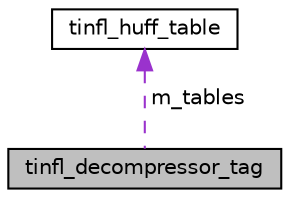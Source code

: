 digraph "tinfl_decompressor_tag"
{
 // LATEX_PDF_SIZE
  edge [fontname="Helvetica",fontsize="10",labelfontname="Helvetica",labelfontsize="10"];
  node [fontname="Helvetica",fontsize="10",shape=record];
  Node1 [label="tinfl_decompressor_tag",height=0.2,width=0.4,color="black", fillcolor="grey75", style="filled", fontcolor="black",tooltip=" "];
  Node2 -> Node1 [dir="back",color="darkorchid3",fontsize="10",style="dashed",label=" m_tables" ,fontname="Helvetica"];
  Node2 [label="tinfl_huff_table",height=0.2,width=0.4,color="black", fillcolor="white", style="filled",URL="$d1/dd4/structtinfl__huff__table.html",tooltip=" "];
}
